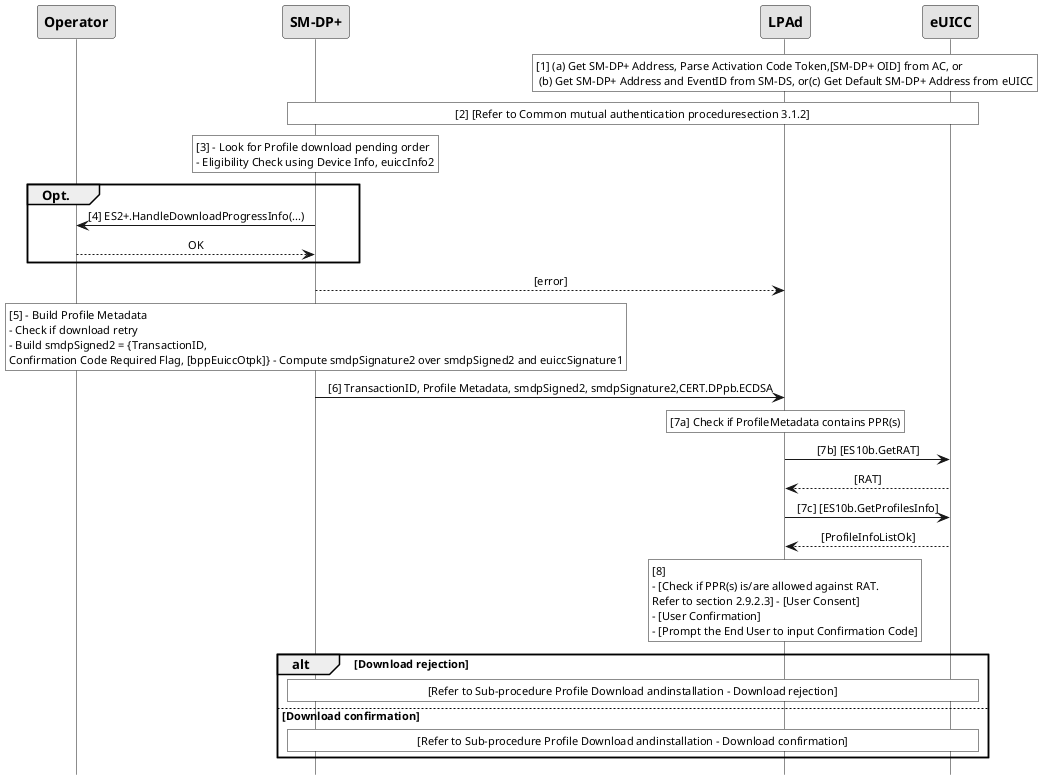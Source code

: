@startuml
hide footbox
skinparam sequenceMessageAlign center
skinparam sequenceArrowFontSize 11
skinparam noteFontSize 11
skinparam monochrome true
skinparam lifelinestrategy solid
participant "<b>Operator" as OP
participant "<b>SM-DP+" as DP
participant "<b>LPAd" as LPA
participant "<b>eUICC" as E
rnote over LPA #FFFFFF : [1] (a) Get SM-DP+ Address, Parse Activation Code Token,[SM-DP+ OID] from AC, or\n (b) Get SM-DP+ Address and EventID from SM-DS, or(c) Get Default SM-DP+ Address from eUICC
rnote over DP, E #FFFFFF : [2] [Refer to Common mutual authentication proceduresection 3.1.2]
rnote over DP #FFFFFF
[3] - Look for Profile download pending order
- Eligibility Check using Device Info, euiccInfo2
endrnote
Group Opt.
DP -> OP : [4] ES2+.HandleDownloadProgressInfo(...)
OP --> DP : OK
end
DP --> LPA : [error]
rnote over DP #FFFFFF
[5] - Build Profile Metadata
- Check if download retry
- Build smdpSigned2 = {TransactionID,
Confirmation Code Required Flag, [bppEuiccOtpk]} - Compute smdpSignature2 over smdpSigned2 and euiccSignature1
endrnote
DP -> LPA : [6] TransactionID, Profile Metadata, smdpSigned2, smdpSignature2,CERT.DPpb.ECDSA
rnote over LPA #FFFFFF
[7a] Check if ProfileMetadata contains PPR(s)
endrnote
LPA -> E : [7b] [ES10b.GetRAT]
E --> LPA : [RAT]
LPA -> E : [7c] [ES10b.GetProfilesInfo]
E --> LPA : [ProfileInfoListOk]
rnote over LPA #FFFFFF
[8]
- [Check if PPR(s) is/are allowed against RAT.
Refer to section 2.9.2.3] - [User Consent]
- [User Confirmation]
- [Prompt the End User to input Confirmation Code]
Endrnote
alt Download rejection
rnote over DP, E #FFFFFF : [Refer to Sub-procedure Profile Download andinstallation – Download rejection]
else Download confirmation
rnote over DP, E #FFFFFF : [Refer to Sub-procedure Profile Download andinstallation – Download confirmation]
end
@enduml